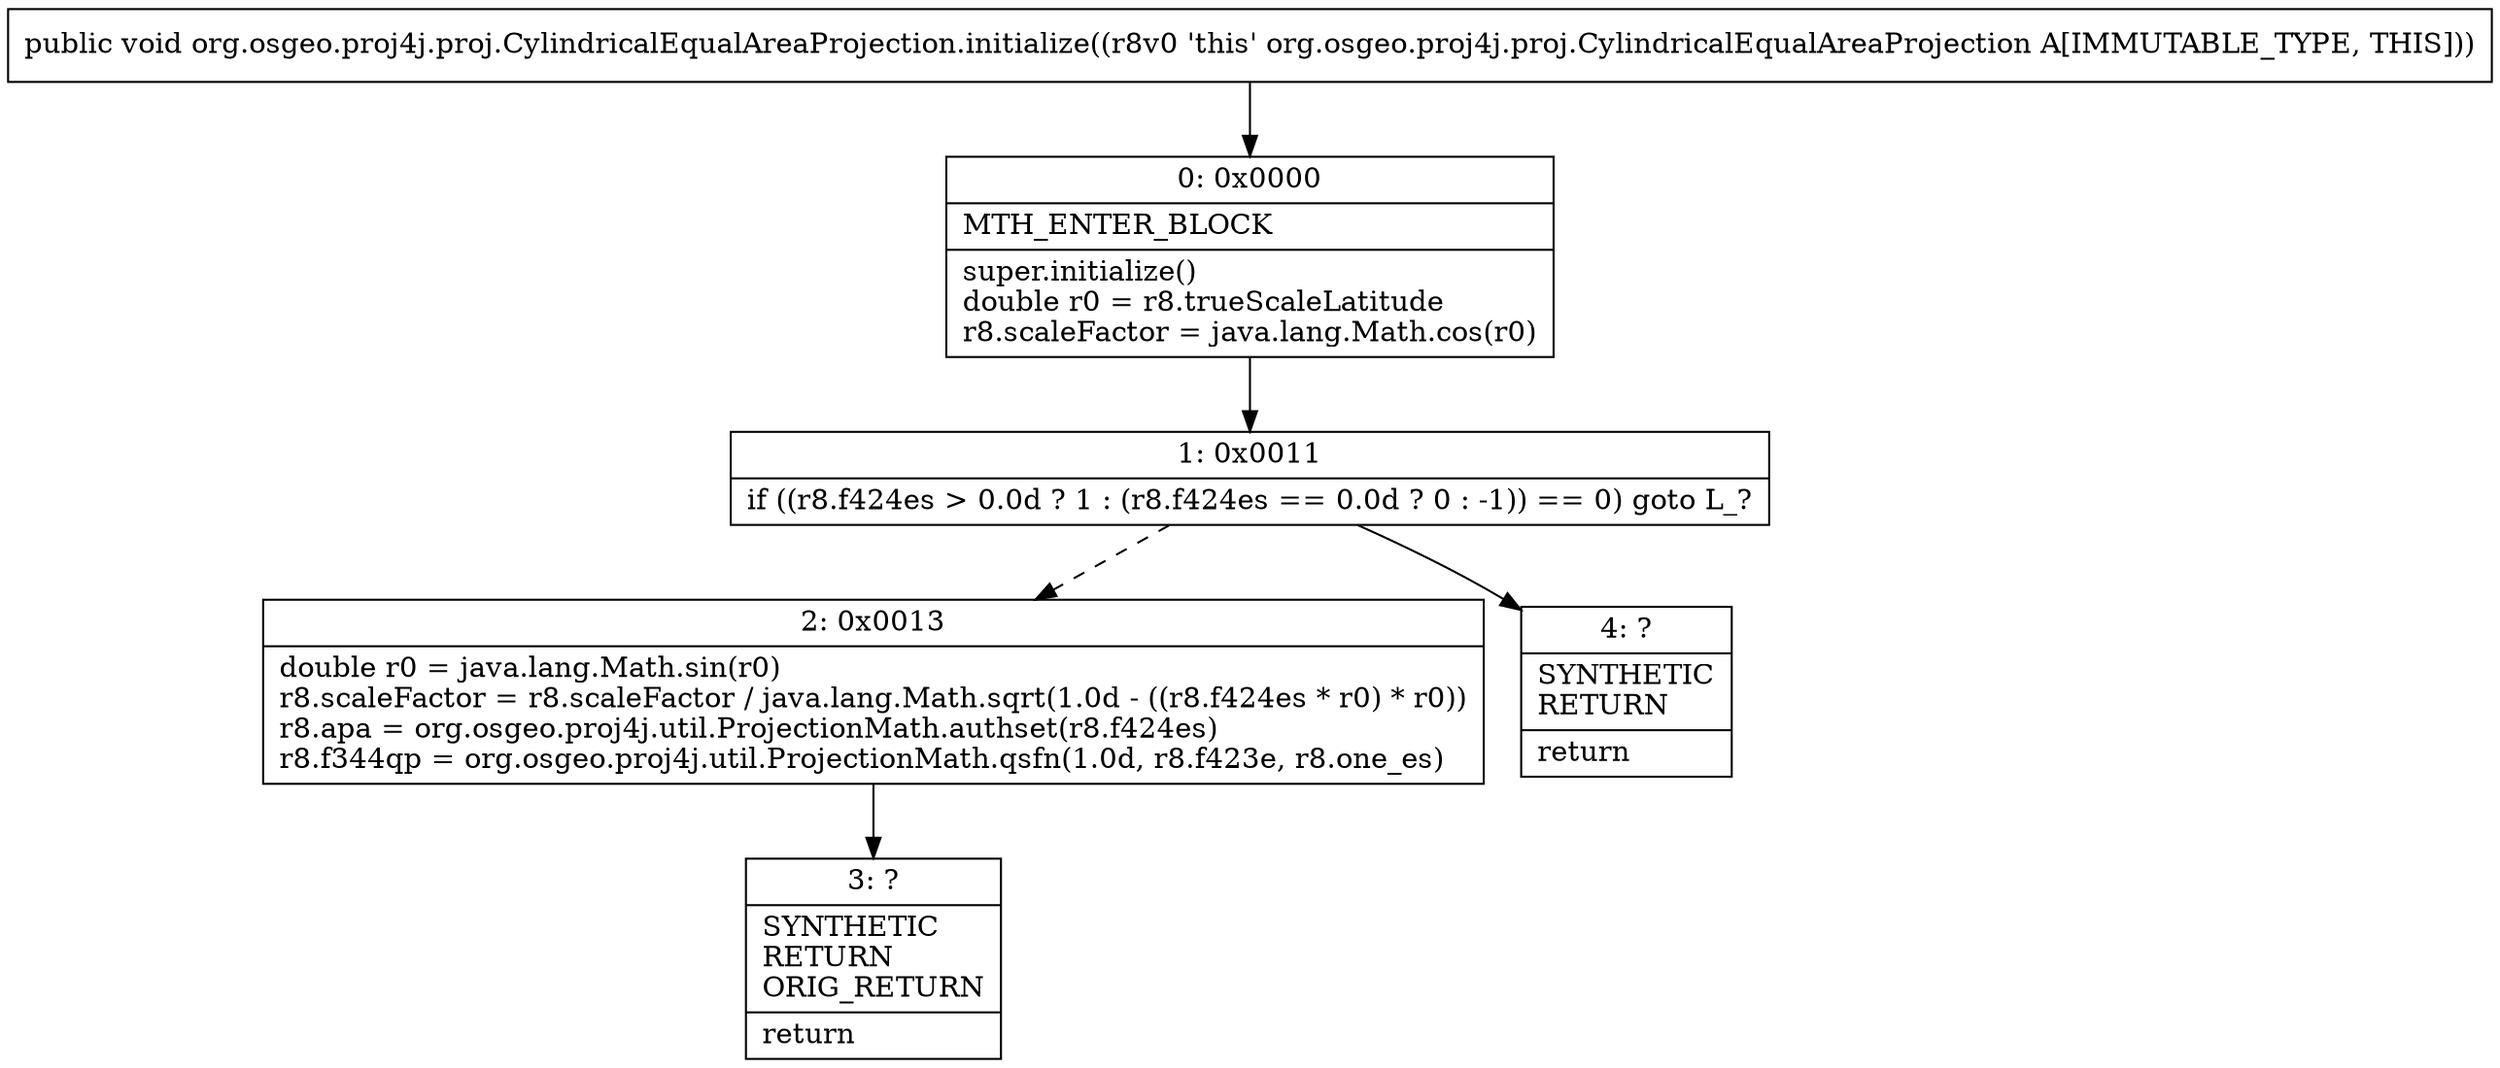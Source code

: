 digraph "CFG fororg.osgeo.proj4j.proj.CylindricalEqualAreaProjection.initialize()V" {
Node_0 [shape=record,label="{0\:\ 0x0000|MTH_ENTER_BLOCK\l|super.initialize()\ldouble r0 = r8.trueScaleLatitude\lr8.scaleFactor = java.lang.Math.cos(r0)\l}"];
Node_1 [shape=record,label="{1\:\ 0x0011|if ((r8.f424es \> 0.0d ? 1 : (r8.f424es == 0.0d ? 0 : \-1)) == 0) goto L_?\l}"];
Node_2 [shape=record,label="{2\:\ 0x0013|double r0 = java.lang.Math.sin(r0)\lr8.scaleFactor = r8.scaleFactor \/ java.lang.Math.sqrt(1.0d \- ((r8.f424es * r0) * r0))\lr8.apa = org.osgeo.proj4j.util.ProjectionMath.authset(r8.f424es)\lr8.f344qp = org.osgeo.proj4j.util.ProjectionMath.qsfn(1.0d, r8.f423e, r8.one_es)\l}"];
Node_3 [shape=record,label="{3\:\ ?|SYNTHETIC\lRETURN\lORIG_RETURN\l|return\l}"];
Node_4 [shape=record,label="{4\:\ ?|SYNTHETIC\lRETURN\l|return\l}"];
MethodNode[shape=record,label="{public void org.osgeo.proj4j.proj.CylindricalEqualAreaProjection.initialize((r8v0 'this' org.osgeo.proj4j.proj.CylindricalEqualAreaProjection A[IMMUTABLE_TYPE, THIS])) }"];
MethodNode -> Node_0;
Node_0 -> Node_1;
Node_1 -> Node_2[style=dashed];
Node_1 -> Node_4;
Node_2 -> Node_3;
}

